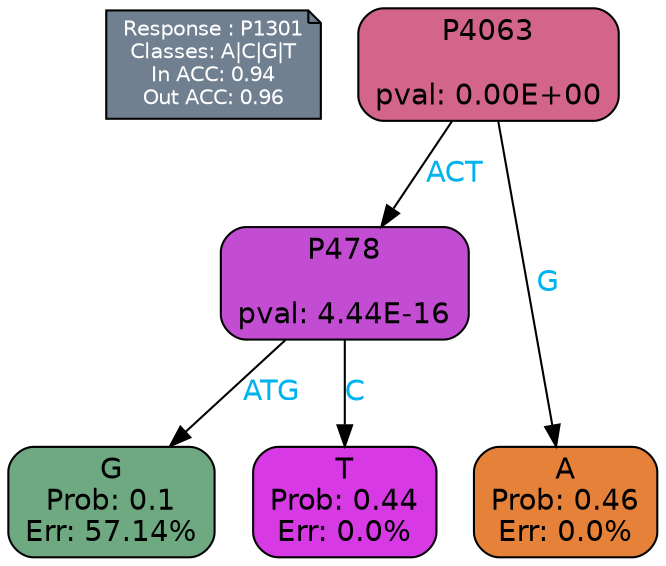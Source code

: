 digraph Tree {
node [shape=box, style="filled, rounded", color="black", fontname=helvetica] ;
graph [ranksep=equally, splines=polylines, bgcolor=transparent, dpi=600] ;
edge [fontname=helvetica] ;
LEGEND [label="Response : P1301
Classes: A|C|G|T
In ACC: 0.94
Out ACC: 0.96
",shape=note,align=left,style=filled,fillcolor="slategray",fontcolor="white",fontsize=10];1 [label="P4063

pval: 0.00E+00", fillcolor="#d3658b"] ;
2 [label="P478

pval: 4.44E-16", fillcolor="#c34dd2"] ;
3 [label="G
Prob: 0.1
Err: 57.14%", fillcolor="#6ea982"] ;
4 [label="T
Prob: 0.44
Err: 0.0%", fillcolor="#d739e5"] ;
5 [label="A
Prob: 0.46
Err: 0.0%", fillcolor="#e58139"] ;
1 -> 2 [label="ACT",fontcolor=deepskyblue2] ;
1 -> 5 [label="G",fontcolor=deepskyblue2] ;
2 -> 3 [label="ATG",fontcolor=deepskyblue2] ;
2 -> 4 [label="C",fontcolor=deepskyblue2] ;
{rank = same; 3;4;5;}{rank = same; LEGEND;1;}}